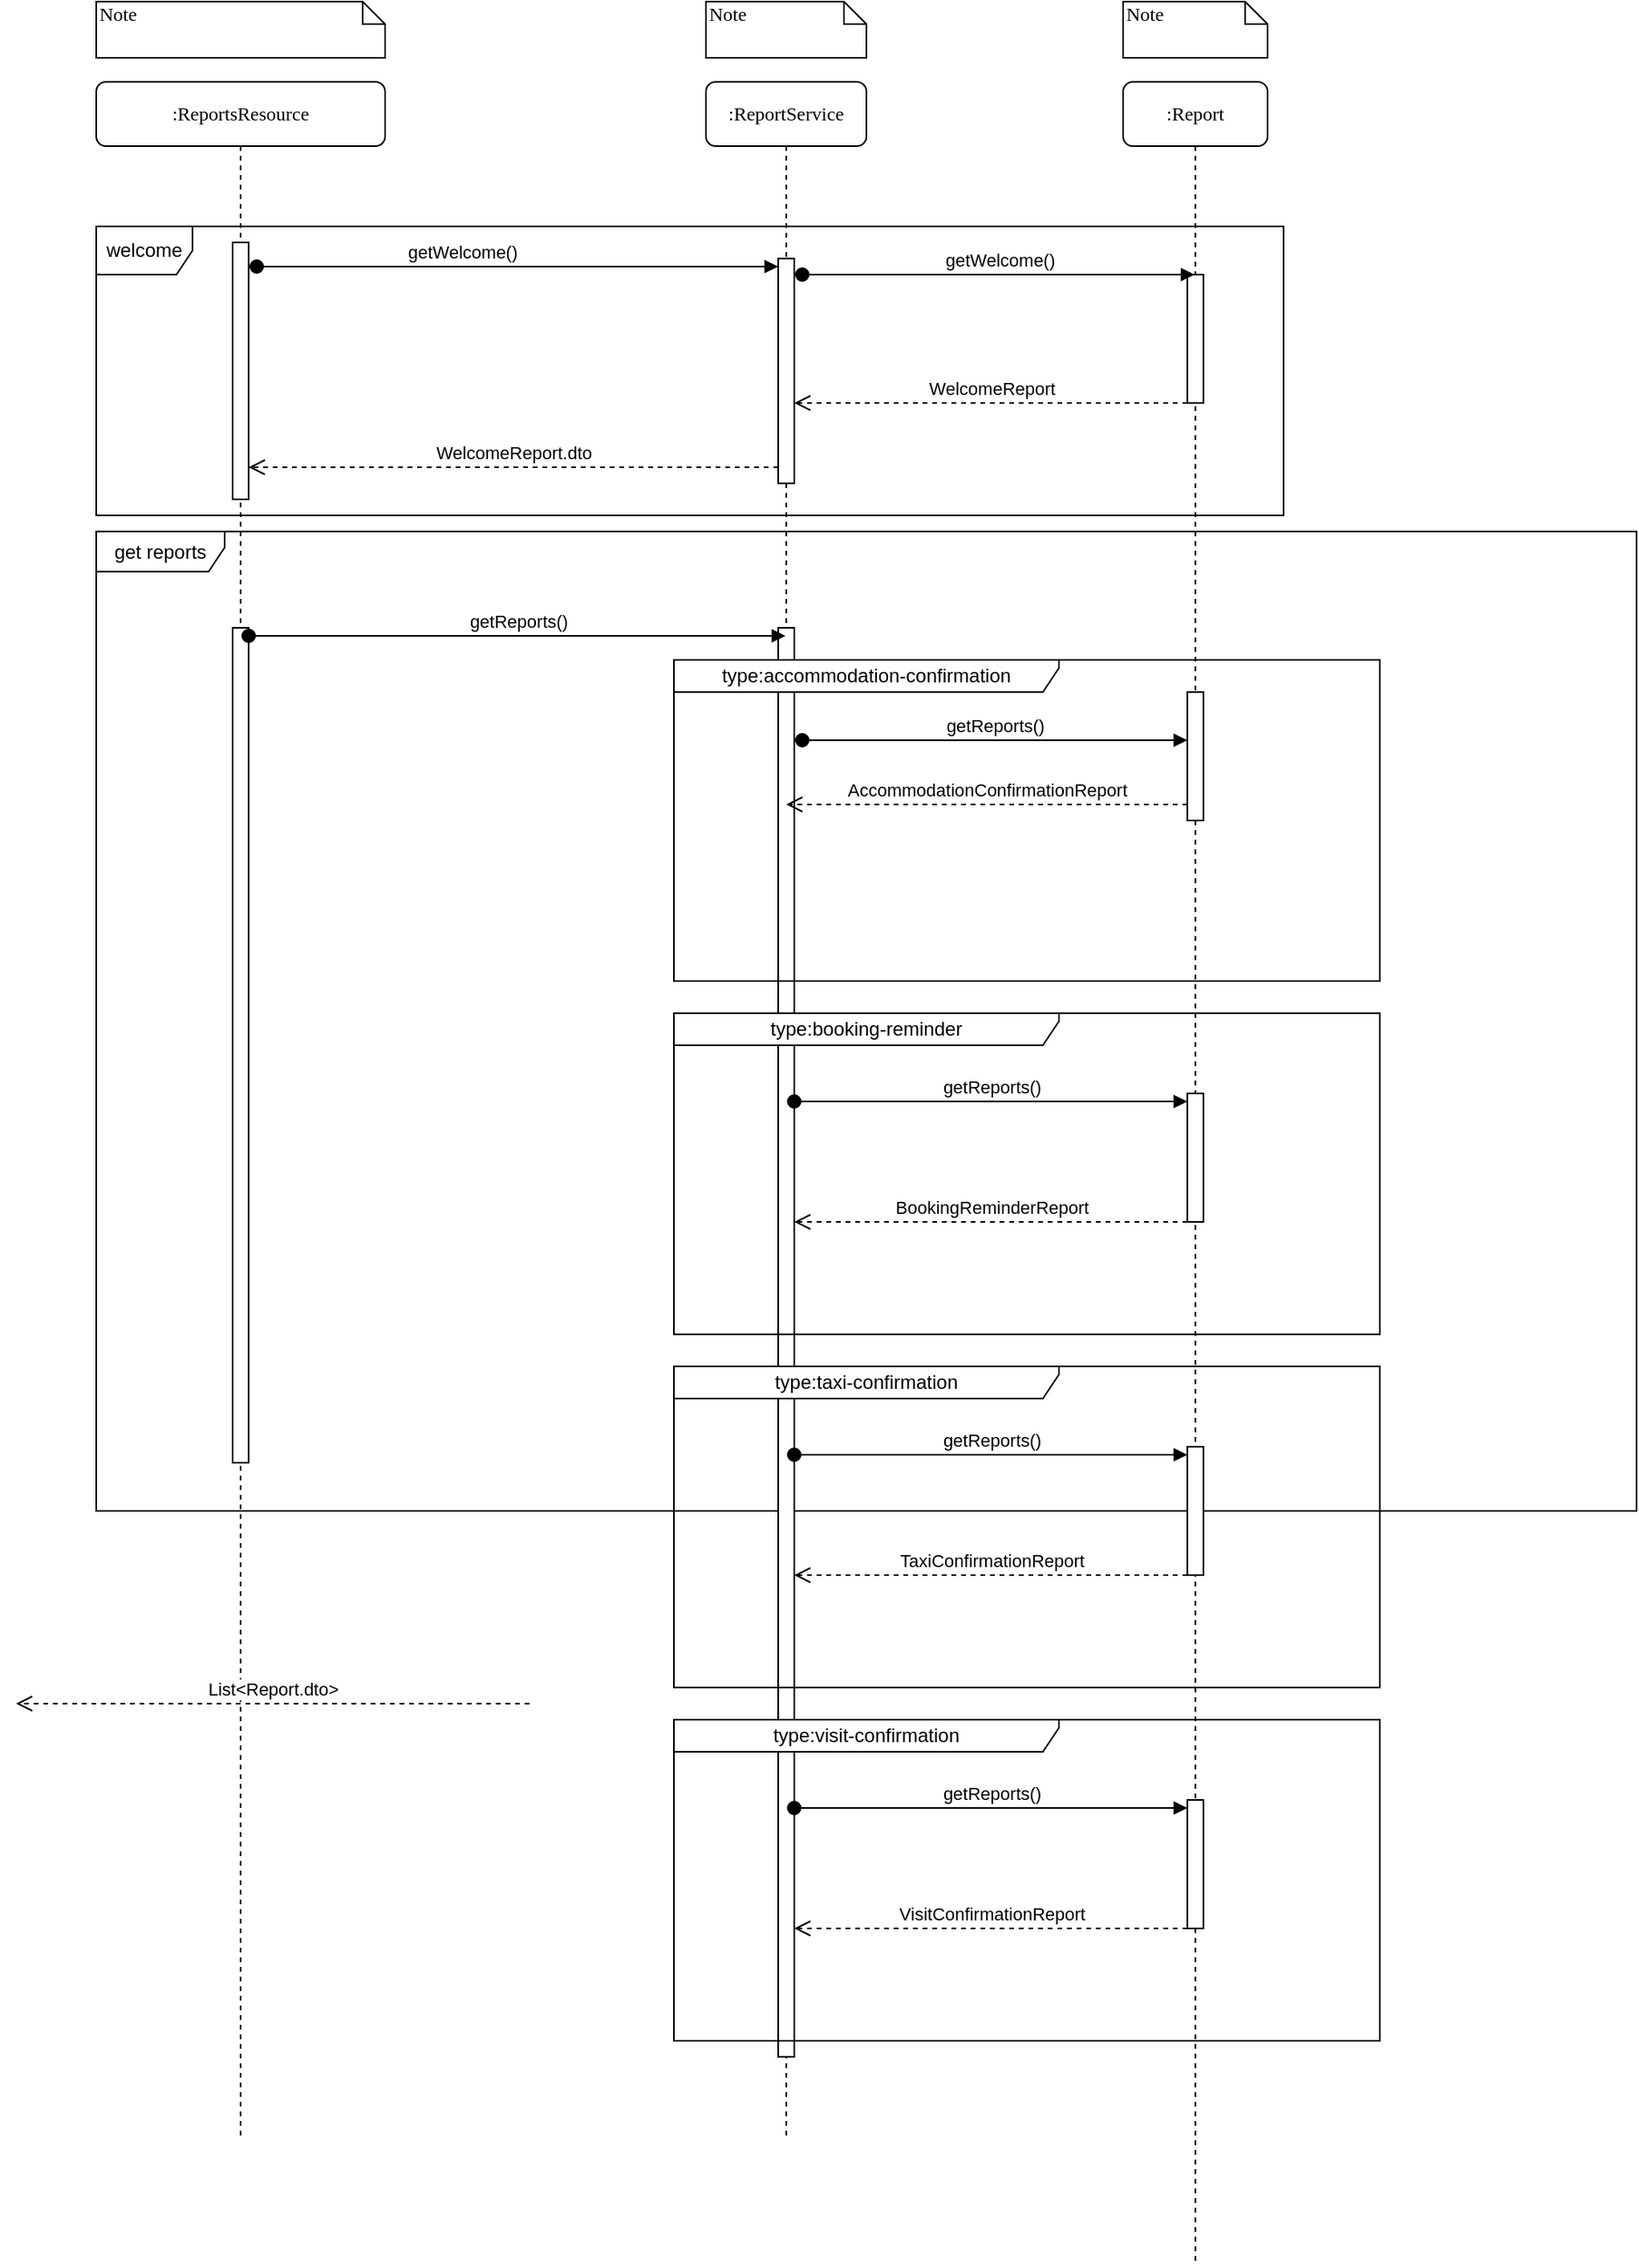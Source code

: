 <mxfile version="24.0.0" type="github">
  <diagram name="Page-1" id="13e1069c-82ec-6db2-03f1-153e76fe0fe0">
    <mxGraphModel dx="2150" dy="634" grid="1" gridSize="10" guides="1" tooltips="1" connect="1" arrows="1" fold="1" page="1" pageScale="1" pageWidth="1100" pageHeight="850" background="none" math="0" shadow="0">
      <root>
        <mxCell id="0" />
        <mxCell id="1" parent="0" />
        <mxCell id="7baba1c4bc27f4b0-2" value=":ReportService" style="shape=umlLifeline;perimeter=lifelinePerimeter;whiteSpace=wrap;html=1;container=1;collapsible=0;recursiveResize=0;outlineConnect=0;rounded=1;shadow=0;comic=0;labelBackgroundColor=none;strokeWidth=1;fontFamily=Verdana;fontSize=12;align=center;" parent="1" vertex="1">
          <mxGeometry x="160" y="80" width="100" height="1280" as="geometry" />
        </mxCell>
        <mxCell id="aY3UgDq_XDh859U9HPvW-2" value="" style="html=1;points=[[0,0,0,0,5],[0,1,0,0,-5],[1,0,0,0,5],[1,1,0,0,-5]];perimeter=orthogonalPerimeter;outlineConnect=0;targetShapes=umlLifeline;portConstraint=eastwest;newEdgeStyle={&quot;curved&quot;:0,&quot;rounded&quot;:0};" parent="7baba1c4bc27f4b0-2" vertex="1">
          <mxGeometry x="45" y="110" width="10" height="140" as="geometry" />
        </mxCell>
        <mxCell id="7baba1c4bc27f4b0-3" value=":Report" style="shape=umlLifeline;perimeter=lifelinePerimeter;whiteSpace=wrap;html=1;container=1;collapsible=0;recursiveResize=0;outlineConnect=0;rounded=1;shadow=0;comic=0;labelBackgroundColor=none;strokeWidth=1;fontFamily=Verdana;fontSize=12;align=center;" parent="1" vertex="1">
          <mxGeometry x="420" y="80" width="90" height="1360" as="geometry" />
        </mxCell>
        <mxCell id="7baba1c4bc27f4b0-8" value=":ReportsResource" style="shape=umlLifeline;perimeter=lifelinePerimeter;whiteSpace=wrap;html=1;container=1;collapsible=0;recursiveResize=0;outlineConnect=0;rounded=1;shadow=0;comic=0;labelBackgroundColor=none;strokeWidth=1;fontFamily=Verdana;fontSize=12;align=center;" parent="1" vertex="1">
          <mxGeometry x="-220" y="80" width="180" height="1280" as="geometry" />
        </mxCell>
        <mxCell id="7baba1c4bc27f4b0-9" value="" style="html=1;points=[];perimeter=orthogonalPerimeter;rounded=0;shadow=0;comic=0;labelBackgroundColor=none;strokeWidth=1;fontFamily=Verdana;fontSize=12;align=center;" parent="7baba1c4bc27f4b0-8" vertex="1">
          <mxGeometry x="85" y="100" width="10" height="160" as="geometry" />
        </mxCell>
        <mxCell id="aY3UgDq_XDh859U9HPvW-1" value="welcome" style="shape=umlFrame;whiteSpace=wrap;html=1;pointerEvents=0;" parent="7baba1c4bc27f4b0-8" vertex="1">
          <mxGeometry y="90" width="740" height="180" as="geometry" />
        </mxCell>
        <mxCell id="aY3UgDq_XDh859U9HPvW-9" value="get reports" style="shape=umlFrame;whiteSpace=wrap;html=1;pointerEvents=0;width=80;height=25;" parent="7baba1c4bc27f4b0-8" vertex="1">
          <mxGeometry y="280" width="960" height="610" as="geometry" />
        </mxCell>
        <mxCell id="aY3UgDq_XDh859U9HPvW-4" value="WelcomeReport.dto" style="html=1;verticalAlign=bottom;endArrow=open;dashed=1;endSize=8;curved=0;rounded=0;" parent="7baba1c4bc27f4b0-8" edge="1">
          <mxGeometry relative="1" as="geometry">
            <mxPoint x="425" y="240" as="sourcePoint" />
            <mxPoint x="95" y="240" as="targetPoint" />
          </mxGeometry>
        </mxCell>
        <mxCell id="aY3UgDq_XDh859U9HPvW-10" value="" style="html=1;points=[[0,0,0,0,5],[0,1,0,0,-5],[1,0,0,0,5],[1,1,0,0,-5]];perimeter=orthogonalPerimeter;outlineConnect=0;targetShapes=umlLifeline;portConstraint=eastwest;newEdgeStyle={&quot;curved&quot;:0,&quot;rounded&quot;:0};" parent="7baba1c4bc27f4b0-8" vertex="1">
          <mxGeometry x="85" y="340" width="10" height="520" as="geometry" />
        </mxCell>
        <mxCell id="aY3UgDq_XDh859U9HPvW-11" value="" style="html=1;points=[[0,0,0,0,5],[0,1,0,0,-5],[1,0,0,0,5],[1,1,0,0,-5]];perimeter=orthogonalPerimeter;outlineConnect=0;targetShapes=umlLifeline;portConstraint=eastwest;newEdgeStyle={&quot;curved&quot;:0,&quot;rounded&quot;:0};" parent="7baba1c4bc27f4b0-8" vertex="1">
          <mxGeometry x="425" y="340" width="10" height="890" as="geometry" />
        </mxCell>
        <mxCell id="2ybR_Enmwmyk68wynfg2-3" value="type:booking-reminder" style="shape=umlFrame;whiteSpace=wrap;html=1;pointerEvents=0;width=240;height=20;" vertex="1" parent="7baba1c4bc27f4b0-8">
          <mxGeometry x="360" y="580" width="440" height="200" as="geometry" />
        </mxCell>
        <mxCell id="aY3UgDq_XDh859U9HPvW-14" value="List&amp;lt;Report.dto&amp;gt;" style="html=1;verticalAlign=bottom;endArrow=open;dashed=1;endSize=8;curved=0;rounded=0;" parent="7baba1c4bc27f4b0-8" edge="1">
          <mxGeometry relative="1" as="geometry">
            <mxPoint x="270" y="1010" as="sourcePoint" />
            <mxPoint x="-50" y="1010" as="targetPoint" />
          </mxGeometry>
        </mxCell>
        <mxCell id="2ybR_Enmwmyk68wynfg2-6" value="BookingReminderReport" style="html=1;verticalAlign=bottom;endArrow=open;dashed=1;endSize=8;curved=0;rounded=0;" edge="1" parent="7baba1c4bc27f4b0-8" source="2ybR_Enmwmyk68wynfg2-4" target="aY3UgDq_XDh859U9HPvW-11">
          <mxGeometry relative="1" as="geometry">
            <mxPoint x="900" y="710" as="sourcePoint" />
            <mxPoint x="820" y="710" as="targetPoint" />
            <Array as="points">
              <mxPoint x="610" y="710" />
            </Array>
          </mxGeometry>
        </mxCell>
        <mxCell id="2ybR_Enmwmyk68wynfg2-7" value="" style="html=1;points=[[0,0,0,0,5],[0,1,0,0,-5],[1,0,0,0,5],[1,1,0,0,-5]];perimeter=orthogonalPerimeter;outlineConnect=0;targetShapes=umlLifeline;portConstraint=eastwest;newEdgeStyle={&quot;curved&quot;:0,&quot;rounded&quot;:0};" vertex="1" parent="7baba1c4bc27f4b0-8">
          <mxGeometry x="680" y="120" width="10" height="80" as="geometry" />
        </mxCell>
        <mxCell id="2ybR_Enmwmyk68wynfg2-8" value="getWelcome()" style="html=1;verticalAlign=bottom;startArrow=oval;startFill=1;endArrow=block;startSize=8;curved=0;rounded=0;" edge="1" parent="7baba1c4bc27f4b0-8" target="7baba1c4bc27f4b0-3">
          <mxGeometry width="60" relative="1" as="geometry">
            <mxPoint x="440" y="120" as="sourcePoint" />
            <mxPoint x="500" y="120" as="targetPoint" />
          </mxGeometry>
        </mxCell>
        <mxCell id="2ybR_Enmwmyk68wynfg2-9" value="WelcomeReport" style="html=1;verticalAlign=bottom;endArrow=open;dashed=1;endSize=8;curved=0;rounded=0;" edge="1" parent="7baba1c4bc27f4b0-8" target="aY3UgDq_XDh859U9HPvW-2">
          <mxGeometry relative="1" as="geometry">
            <mxPoint x="680" y="200" as="sourcePoint" />
            <mxPoint x="600" y="200" as="targetPoint" />
          </mxGeometry>
        </mxCell>
        <mxCell id="2ybR_Enmwmyk68wynfg2-4" value="" style="html=1;points=[[0,0,0,0,5],[0,1,0,0,-5],[1,0,0,0,5],[1,1,0,0,-5]];perimeter=orthogonalPerimeter;outlineConnect=0;targetShapes=umlLifeline;portConstraint=eastwest;newEdgeStyle={&quot;curved&quot;:0,&quot;rounded&quot;:0};" vertex="1" parent="7baba1c4bc27f4b0-8">
          <mxGeometry x="680" y="630" width="10" height="80" as="geometry" />
        </mxCell>
        <mxCell id="2ybR_Enmwmyk68wynfg2-5" value="getReports()" style="html=1;verticalAlign=bottom;startArrow=oval;startFill=1;endArrow=block;startSize=8;curved=0;rounded=0;entryX=0;entryY=0;entryDx=0;entryDy=5;entryPerimeter=0;" edge="1" parent="7baba1c4bc27f4b0-8" source="aY3UgDq_XDh859U9HPvW-11" target="2ybR_Enmwmyk68wynfg2-4">
          <mxGeometry width="60" relative="1" as="geometry">
            <mxPoint x="440" y="640" as="sourcePoint" />
            <mxPoint x="890" y="640" as="targetPoint" />
          </mxGeometry>
        </mxCell>
        <mxCell id="2ybR_Enmwmyk68wynfg2-10" value="type:taxi-confirmation" style="shape=umlFrame;whiteSpace=wrap;html=1;pointerEvents=0;width=240;height=20;" vertex="1" parent="7baba1c4bc27f4b0-8">
          <mxGeometry x="360" y="800" width="440" height="200" as="geometry" />
        </mxCell>
        <mxCell id="2ybR_Enmwmyk68wynfg2-11" value="TaxiConfirmationReport" style="html=1;verticalAlign=bottom;endArrow=open;dashed=1;endSize=8;curved=0;rounded=0;" edge="1" parent="7baba1c4bc27f4b0-8" source="2ybR_Enmwmyk68wynfg2-12">
          <mxGeometry relative="1" as="geometry">
            <mxPoint x="900" y="930" as="sourcePoint" />
            <mxPoint x="435" y="930" as="targetPoint" />
            <Array as="points" />
          </mxGeometry>
        </mxCell>
        <mxCell id="2ybR_Enmwmyk68wynfg2-12" value="" style="html=1;points=[[0,0,0,0,5],[0,1,0,0,-5],[1,0,0,0,5],[1,1,0,0,-5]];perimeter=orthogonalPerimeter;outlineConnect=0;targetShapes=umlLifeline;portConstraint=eastwest;newEdgeStyle={&quot;curved&quot;:0,&quot;rounded&quot;:0};" vertex="1" parent="7baba1c4bc27f4b0-8">
          <mxGeometry x="680" y="850" width="10" height="80" as="geometry" />
        </mxCell>
        <mxCell id="2ybR_Enmwmyk68wynfg2-13" value="getReports()" style="html=1;verticalAlign=bottom;startArrow=oval;startFill=1;endArrow=block;startSize=8;curved=0;rounded=0;entryX=0;entryY=0;entryDx=0;entryDy=5;entryPerimeter=0;" edge="1" parent="7baba1c4bc27f4b0-8" target="2ybR_Enmwmyk68wynfg2-12">
          <mxGeometry width="60" relative="1" as="geometry">
            <mxPoint x="435" y="855" as="sourcePoint" />
            <mxPoint x="890" y="860" as="targetPoint" />
          </mxGeometry>
        </mxCell>
        <mxCell id="2ybR_Enmwmyk68wynfg2-14" value="type:visit-confirmation" style="shape=umlFrame;whiteSpace=wrap;html=1;pointerEvents=0;width=240;height=20;" vertex="1" parent="7baba1c4bc27f4b0-8">
          <mxGeometry x="360" y="1020" width="440" height="200" as="geometry" />
        </mxCell>
        <mxCell id="2ybR_Enmwmyk68wynfg2-15" value="VisitConfirmationReport" style="html=1;verticalAlign=bottom;endArrow=open;dashed=1;endSize=8;curved=0;rounded=0;" edge="1" parent="7baba1c4bc27f4b0-8" source="2ybR_Enmwmyk68wynfg2-16">
          <mxGeometry relative="1" as="geometry">
            <mxPoint x="900" y="1150" as="sourcePoint" />
            <mxPoint x="435" y="1150" as="targetPoint" />
            <Array as="points">
              <mxPoint x="610" y="1150" />
            </Array>
          </mxGeometry>
        </mxCell>
        <mxCell id="2ybR_Enmwmyk68wynfg2-16" value="" style="html=1;points=[[0,0,0,0,5],[0,1,0,0,-5],[1,0,0,0,5],[1,1,0,0,-5]];perimeter=orthogonalPerimeter;outlineConnect=0;targetShapes=umlLifeline;portConstraint=eastwest;newEdgeStyle={&quot;curved&quot;:0,&quot;rounded&quot;:0};" vertex="1" parent="7baba1c4bc27f4b0-8">
          <mxGeometry x="680" y="1070" width="10" height="80" as="geometry" />
        </mxCell>
        <mxCell id="2ybR_Enmwmyk68wynfg2-17" value="getReports()" style="html=1;verticalAlign=bottom;startArrow=oval;startFill=1;endArrow=block;startSize=8;curved=0;rounded=0;entryX=0;entryY=0;entryDx=0;entryDy=5;entryPerimeter=0;" edge="1" parent="7baba1c4bc27f4b0-8" target="2ybR_Enmwmyk68wynfg2-16">
          <mxGeometry width="60" relative="1" as="geometry">
            <mxPoint x="435" y="1075" as="sourcePoint" />
            <mxPoint x="890" y="1080" as="targetPoint" />
          </mxGeometry>
        </mxCell>
        <mxCell id="7baba1c4bc27f4b0-40" value="Note" style="shape=note;whiteSpace=wrap;html=1;size=14;verticalAlign=top;align=left;spacingTop=-6;rounded=0;shadow=0;comic=0;labelBackgroundColor=none;strokeWidth=1;fontFamily=Verdana;fontSize=12" parent="1" vertex="1">
          <mxGeometry x="-220" y="30" width="180" height="35" as="geometry" />
        </mxCell>
        <mxCell id="7baba1c4bc27f4b0-41" value="Note" style="shape=note;whiteSpace=wrap;html=1;size=14;verticalAlign=top;align=left;spacingTop=-6;rounded=0;shadow=0;comic=0;labelBackgroundColor=none;strokeWidth=1;fontFamily=Verdana;fontSize=12" parent="1" vertex="1">
          <mxGeometry x="160" y="30" width="100" height="35" as="geometry" />
        </mxCell>
        <mxCell id="7baba1c4bc27f4b0-42" value="Note" style="shape=note;whiteSpace=wrap;html=1;size=14;verticalAlign=top;align=left;spacingTop=-6;rounded=0;shadow=0;comic=0;labelBackgroundColor=none;strokeWidth=1;fontFamily=Verdana;fontSize=12" parent="1" vertex="1">
          <mxGeometry x="420" y="30" width="90" height="35" as="geometry" />
        </mxCell>
        <mxCell id="aY3UgDq_XDh859U9HPvW-3" value="getWelcome()" style="html=1;verticalAlign=bottom;startArrow=oval;startFill=1;endArrow=block;startSize=8;curved=0;rounded=0;entryX=0;entryY=0;entryDx=0;entryDy=5;entryPerimeter=0;" parent="1" target="aY3UgDq_XDh859U9HPvW-2" edge="1">
          <mxGeometry x="-0.213" width="60" relative="1" as="geometry">
            <mxPoint x="-120" y="195" as="sourcePoint" />
            <mxPoint x="190" y="200" as="targetPoint" />
            <mxPoint as="offset" />
          </mxGeometry>
        </mxCell>
        <mxCell id="aY3UgDq_XDh859U9HPvW-12" value="getReports()" style="html=1;verticalAlign=bottom;startArrow=oval;startFill=1;endArrow=block;startSize=8;curved=0;rounded=0;exitX=1;exitY=0;exitDx=0;exitDy=5;exitPerimeter=0;" parent="1" source="aY3UgDq_XDh859U9HPvW-10" target="7baba1c4bc27f4b0-2" edge="1">
          <mxGeometry width="60" relative="1" as="geometry">
            <mxPoint y="430" as="sourcePoint" />
            <mxPoint x="60" y="430" as="targetPoint" />
          </mxGeometry>
        </mxCell>
        <mxCell id="aY3UgDq_XDh859U9HPvW-16" value="type:accommodation-confirmation" style="shape=umlFrame;whiteSpace=wrap;html=1;pointerEvents=0;width=240;height=20;" parent="1" vertex="1">
          <mxGeometry x="140" y="440" width="440" height="200" as="geometry" />
        </mxCell>
        <mxCell id="aY3UgDq_XDh859U9HPvW-17" value="" style="html=1;points=[[0,0,0,0,5],[0,1,0,0,-5],[1,0,0,0,5],[1,1,0,0,-5]];perimeter=orthogonalPerimeter;outlineConnect=0;targetShapes=umlLifeline;portConstraint=eastwest;newEdgeStyle={&quot;curved&quot;:0,&quot;rounded&quot;:0};" parent="1" vertex="1">
          <mxGeometry x="460" y="460" width="10" height="80" as="geometry" />
        </mxCell>
        <mxCell id="2ybR_Enmwmyk68wynfg2-1" value="getReports()" style="html=1;verticalAlign=bottom;startArrow=oval;startFill=1;endArrow=block;startSize=8;curved=0;rounded=0;" edge="1" parent="1" target="aY3UgDq_XDh859U9HPvW-17">
          <mxGeometry width="60" relative="1" as="geometry">
            <mxPoint x="220" y="490" as="sourcePoint" />
            <mxPoint x="280" y="490" as="targetPoint" />
          </mxGeometry>
        </mxCell>
        <mxCell id="2ybR_Enmwmyk68wynfg2-2" value="AccommodationConfirmationReport" style="html=1;verticalAlign=bottom;endArrow=open;dashed=1;endSize=8;curved=0;rounded=0;" edge="1" parent="1" target="7baba1c4bc27f4b0-2">
          <mxGeometry relative="1" as="geometry">
            <mxPoint x="460" y="530" as="sourcePoint" />
            <mxPoint x="380" y="530" as="targetPoint" />
          </mxGeometry>
        </mxCell>
      </root>
    </mxGraphModel>
  </diagram>
</mxfile>
